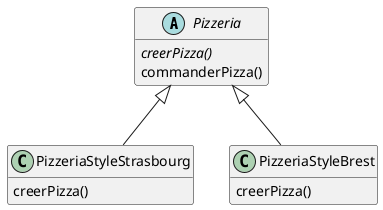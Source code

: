 @startuml

'-----------------------------------
' UML concepts illustrated
' JMB 2014
'-----------------------------------

'hide circle
hide empty members
hide empty methods

abstract class p as "Pizzeria" {
  {abstract} creerPizza()
  commanderPizza()
}

class PizzeriaStyleStrasbourg extends p {
  creerPizza()
}

class PizzeriaStyleBrest extends p {
  creerPizza()
}


@enduml
